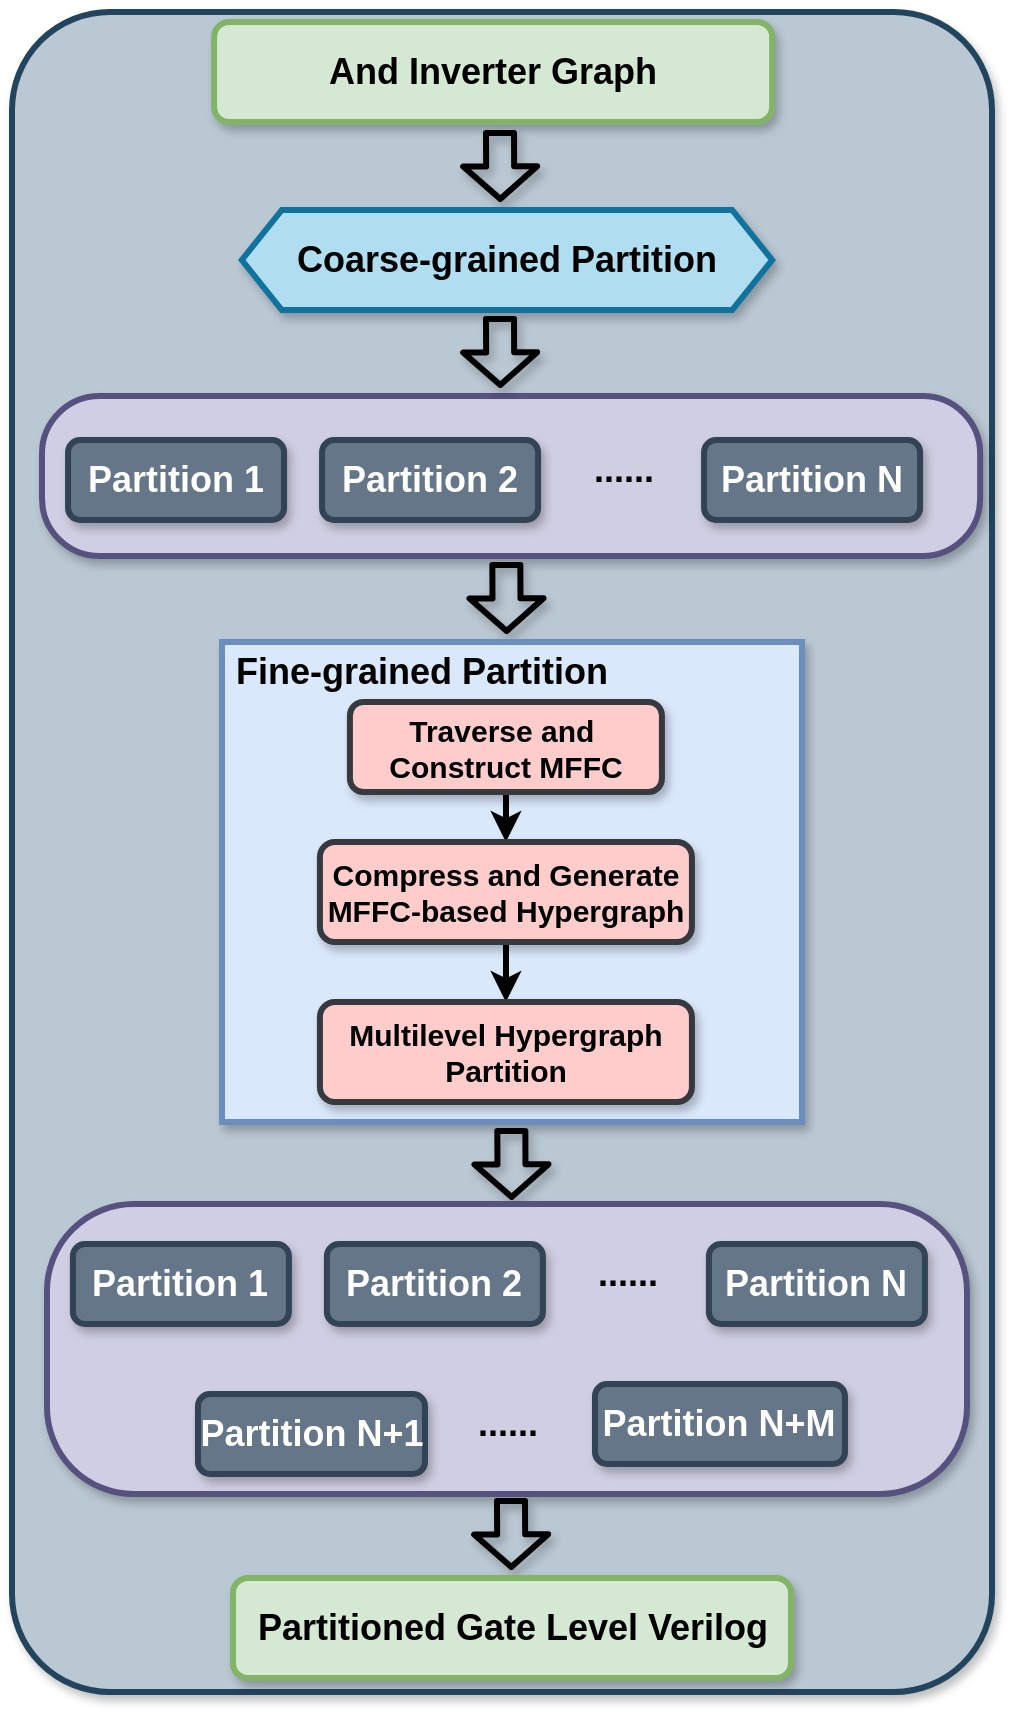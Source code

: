 <mxfile version="24.7.7">
  <diagram name="第 1 页" id="j_07Ym5FIF2X4ZPxHcAr">
    <mxGraphModel dx="2465" dy="1991" grid="1" gridSize="10" guides="1" tooltips="1" connect="1" arrows="1" fold="1" page="1" pageScale="1" pageWidth="550" pageHeight="870" math="0" shadow="0">
      <root>
        <mxCell id="0" />
        <mxCell id="1" parent="0" />
        <mxCell id="7EjFisQ0ylx8nIiFaVZQ-126" value="" style="rounded=1;whiteSpace=wrap;html=1;glass=0;shadow=1;strokeWidth=3;fontSize=18;fillColor=#bac8d3;strokeColor=#23445d;arcSize=10;" parent="1" vertex="1">
          <mxGeometry x="-520" y="-852" width="490" height="840" as="geometry" />
        </mxCell>
        <mxCell id="RKz9n2dJhe-HLLSOtMHz-72" style="edgeStyle=orthogonalEdgeStyle;rounded=0;orthogonalLoop=1;jettySize=auto;html=1;entryX=0.5;entryY=0;entryDx=0;entryDy=0;fontStyle=1;fontSize=15;strokeWidth=3;" parent="1" edge="1">
          <mxGeometry relative="1" as="geometry">
            <mxPoint x="-259.793" y="514" as="sourcePoint" />
          </mxGeometry>
        </mxCell>
        <mxCell id="7EjFisQ0ylx8nIiFaVZQ-98" value="&lt;font face=&quot;Helvetica&quot; style=&quot;font-size: 18px;&quot;&gt;&lt;span style=&quot;font-size: 18px;&quot;&gt;And Inverter Graph&lt;/span&gt;&lt;/font&gt;" style="rounded=1;whiteSpace=wrap;html=1;fillColor=#d5e8d4;strokeColor=#82b366;fontStyle=1;fontSize=18;strokeWidth=3;shadow=1;" parent="1" vertex="1">
          <mxGeometry x="-418.93" y="-847" width="279" height="50" as="geometry" />
        </mxCell>
        <mxCell id="7EjFisQ0ylx8nIiFaVZQ-132" value="" style="shape=flexArrow;endArrow=classic;html=1;rounded=1;strokeWidth=3;width=12;endSize=4.446;shadow=1;fontSize=18;" parent="1" edge="1">
          <mxGeometry width="50" height="50" relative="1" as="geometry">
            <mxPoint x="-276" y="-793" as="sourcePoint" />
            <mxPoint x="-275.84" y="-757" as="targetPoint" />
          </mxGeometry>
        </mxCell>
        <mxCell id="7EjFisQ0ylx8nIiFaVZQ-135" value="" style="shape=flexArrow;endArrow=classic;html=1;rounded=1;strokeWidth=3;width=12;endSize=4.446;shadow=1;fontSize=18;" parent="1" edge="1">
          <mxGeometry width="50" height="50" relative="1" as="geometry">
            <mxPoint x="-272.83" y="-577" as="sourcePoint" />
            <mxPoint x="-272.67" y="-541" as="targetPoint" />
          </mxGeometry>
        </mxCell>
        <mxCell id="7EjFisQ0ylx8nIiFaVZQ-137" value="" style="shape=flexArrow;endArrow=classic;html=1;rounded=1;strokeWidth=3;width=12;endSize=4.446;shadow=1;fontSize=18;" parent="1" edge="1">
          <mxGeometry width="50" height="50" relative="1" as="geometry">
            <mxPoint x="-270.34" y="-294" as="sourcePoint" />
            <mxPoint x="-270.18" y="-258" as="targetPoint" />
          </mxGeometry>
        </mxCell>
        <mxCell id="7EjFisQ0ylx8nIiFaVZQ-102" value="" style="rounded=1;whiteSpace=wrap;html=1;shadow=1;strokeWidth=3;fillColor=#d0cee2;strokeColor=#56517e;fontSize=18;arcSize=36;" parent="1" vertex="1">
          <mxGeometry x="-505" y="-660" width="469.07" height="80" as="geometry" />
        </mxCell>
        <mxCell id="7EjFisQ0ylx8nIiFaVZQ-103" value="&lt;font face=&quot;Helvetica&quot; style=&quot;font-size: 18px;&quot;&gt;Partition 1&lt;/font&gt;" style="rounded=1;whiteSpace=wrap;html=1;fillColor=#647687;strokeColor=#314354;fontStyle=1;fontSize=18;strokeWidth=3;shadow=1;fontColor=#ffffff;" parent="1" vertex="1">
          <mxGeometry x="-491.97" y="-638" width="108" height="40" as="geometry" />
        </mxCell>
        <mxCell id="7EjFisQ0ylx8nIiFaVZQ-106" value="&lt;font face=&quot;Helvetica&quot; style=&quot;font-size: 18px;&quot;&gt;......&lt;/font&gt;" style="text;html=1;strokeColor=none;fillColor=none;align=center;verticalAlign=middle;whiteSpace=wrap;rounded=0;fontStyle=1;fontSize=18;strokeWidth=3;" parent="1" vertex="1">
          <mxGeometry x="-243.97" y="-638" width="60" height="30" as="geometry" />
        </mxCell>
        <mxCell id="7EjFisQ0ylx8nIiFaVZQ-107" value="&lt;font face=&quot;Helvetica&quot; style=&quot;font-size: 18px;&quot;&gt;Partition N&lt;/font&gt;" style="rounded=1;whiteSpace=wrap;html=1;fillColor=#647687;strokeColor=#314354;fontStyle=1;fontSize=18;strokeWidth=3;shadow=1;fontColor=#ffffff;" parent="1" vertex="1">
          <mxGeometry x="-173.97" y="-638" width="108" height="40" as="geometry" />
        </mxCell>
        <mxCell id="7EjFisQ0ylx8nIiFaVZQ-108" value="&lt;font face=&quot;Helvetica&quot; style=&quot;font-size: 18px;&quot;&gt;Partition 2&lt;/font&gt;" style="rounded=1;whiteSpace=wrap;html=1;fillColor=#647687;strokeColor=#314354;fontStyle=1;fontSize=18;strokeWidth=3;shadow=1;fontColor=#ffffff;" parent="1" vertex="1">
          <mxGeometry x="-364.97" y="-638" width="108" height="40" as="geometry" />
        </mxCell>
        <mxCell id="7EjFisQ0ylx8nIiFaVZQ-117" value="" style="rounded=1;whiteSpace=wrap;html=1;shadow=1;strokeWidth=3;fillColor=#d0cee2;strokeColor=#56517e;fontSize=18;arcSize=30;" parent="1" vertex="1">
          <mxGeometry x="-502.51" y="-256" width="460" height="145" as="geometry" />
        </mxCell>
        <mxCell id="7EjFisQ0ylx8nIiFaVZQ-118" value="&lt;font face=&quot;Helvetica&quot; style=&quot;font-size: 18px;&quot;&gt;Partition 1&lt;/font&gt;" style="rounded=1;whiteSpace=wrap;html=1;fillColor=#647687;strokeColor=#314354;fontStyle=1;fontSize=18;strokeWidth=3;shadow=1;fontColor=#ffffff;" parent="1" vertex="1">
          <mxGeometry x="-489.55" y="-236" width="108" height="40" as="geometry" />
        </mxCell>
        <mxCell id="7EjFisQ0ylx8nIiFaVZQ-119" value="&lt;font face=&quot;Helvetica&quot; style=&quot;font-size: 18px;&quot;&gt;......&lt;/font&gt;" style="text;html=1;strokeColor=none;fillColor=none;align=center;verticalAlign=middle;whiteSpace=wrap;rounded=0;fontStyle=1;fontSize=18;strokeWidth=3;" parent="1" vertex="1">
          <mxGeometry x="-241.55" y="-236" width="60" height="30" as="geometry" />
        </mxCell>
        <mxCell id="7EjFisQ0ylx8nIiFaVZQ-120" value="&lt;font face=&quot;Helvetica&quot; style=&quot;font-size: 18px;&quot;&gt;Partition N&lt;/font&gt;" style="rounded=1;whiteSpace=wrap;html=1;fillColor=#647687;strokeColor=#314354;fontStyle=1;fontSize=18;strokeWidth=3;shadow=1;fontColor=#ffffff;" parent="1" vertex="1">
          <mxGeometry x="-171.55" y="-236" width="108" height="40" as="geometry" />
        </mxCell>
        <mxCell id="7EjFisQ0ylx8nIiFaVZQ-121" value="&lt;font face=&quot;Helvetica&quot; style=&quot;font-size: 18px;&quot;&gt;Partition 2&lt;/font&gt;" style="rounded=1;whiteSpace=wrap;html=1;fillColor=#647687;strokeColor=#314354;fontStyle=1;fontSize=18;strokeWidth=3;shadow=1;fontColor=#ffffff;" parent="1" vertex="1">
          <mxGeometry x="-362.55" y="-236" width="108" height="40" as="geometry" />
        </mxCell>
        <mxCell id="7EjFisQ0ylx8nIiFaVZQ-122" value="&lt;font face=&quot;Helvetica&quot; style=&quot;font-size: 18px;&quot;&gt;Partition N+1&lt;/font&gt;" style="rounded=1;whiteSpace=wrap;html=1;fillColor=#647687;strokeColor=#314354;fontStyle=1;fontSize=18;strokeWidth=3;shadow=1;fontColor=#ffffff;" parent="1" vertex="1">
          <mxGeometry x="-427.01" y="-161" width="113.5" height="40" as="geometry" />
        </mxCell>
        <mxCell id="7EjFisQ0ylx8nIiFaVZQ-123" value="&lt;font face=&quot;Helvetica&quot; style=&quot;font-size: 18px;&quot;&gt;Partition N+M&lt;/font&gt;" style="rounded=1;whiteSpace=wrap;html=1;fillColor=#647687;strokeColor=#314354;fontStyle=1;fontSize=18;strokeWidth=3;shadow=1;fontColor=#ffffff;" parent="1" vertex="1">
          <mxGeometry x="-228.51" y="-166" width="125" height="40" as="geometry" />
        </mxCell>
        <mxCell id="7EjFisQ0ylx8nIiFaVZQ-124" value="&lt;font face=&quot;Helvetica&quot; style=&quot;font-size: 18px;&quot;&gt;......&lt;/font&gt;" style="text;html=1;strokeColor=none;fillColor=none;align=center;verticalAlign=middle;whiteSpace=wrap;rounded=0;fontStyle=1;fontSize=18;strokeWidth=3;" parent="1" vertex="1">
          <mxGeometry x="-301.55" y="-161" width="60" height="30" as="geometry" />
        </mxCell>
        <mxCell id="xWjIhd71VnCCE1YYqo9q-1" value="&lt;b&gt;Coarse-grained Partition&lt;/b&gt;" style="shape=hexagon;perimeter=hexagonPerimeter2;whiteSpace=wrap;html=1;fixedSize=1;fillColor=#b1ddf0;strokeColor=#10739e;strokeWidth=3;shadow=1;fontSize=18;" parent="1" vertex="1">
          <mxGeometry x="-405.08" y="-753" width="265.13" height="50" as="geometry" />
        </mxCell>
        <mxCell id="xWjIhd71VnCCE1YYqo9q-2" value="" style="shape=flexArrow;endArrow=classic;html=1;rounded=1;strokeWidth=3;width=12;endSize=4.446;shadow=1;fontSize=18;" parent="1" edge="1">
          <mxGeometry width="50" height="50" relative="1" as="geometry">
            <mxPoint x="-276.0" y="-700" as="sourcePoint" />
            <mxPoint x="-275.84" y="-664" as="targetPoint" />
          </mxGeometry>
        </mxCell>
        <mxCell id="xWjIhd71VnCCE1YYqo9q-5" value="" style="shape=flexArrow;endArrow=classic;html=1;rounded=1;strokeWidth=3;width=12;endSize=4.446;shadow=1;fontSize=18;" parent="1" edge="1">
          <mxGeometry width="50" height="50" relative="1" as="geometry">
            <mxPoint x="-270.5" y="-109" as="sourcePoint" />
            <mxPoint x="-270.34" y="-73" as="targetPoint" />
          </mxGeometry>
        </mxCell>
        <mxCell id="xWjIhd71VnCCE1YYqo9q-6" value="&lt;font face=&quot;Helvetica&quot; style=&quot;font-size: 18px;&quot;&gt;&lt;span style=&quot;font-size: 18px;&quot;&gt;Partitioned Gate Level Verilog&lt;/span&gt;&lt;/font&gt;" style="rounded=1;whiteSpace=wrap;html=1;fillColor=#d5e8d4;strokeColor=#82b366;fontStyle=1;fontSize=18;strokeWidth=3;shadow=1;" parent="1" vertex="1">
          <mxGeometry x="-409.5" y="-69" width="279" height="50" as="geometry" />
        </mxCell>
        <mxCell id="xWjIhd71VnCCE1YYqo9q-8" value="" style="rounded=0;whiteSpace=wrap;html=1;strokeWidth=3;shadow=1;fillColor=#dae8fc;strokeColor=#6c8ebf;" parent="1" vertex="1">
          <mxGeometry x="-415" y="-537" width="290" height="240" as="geometry" />
        </mxCell>
        <mxCell id="xWjIhd71VnCCE1YYqo9q-9" value="&lt;span style=&quot;font-size: 18px;&quot;&gt;&lt;b&gt;Fine-grained Partition&lt;/b&gt;&lt;/span&gt;" style="text;html=1;align=center;verticalAlign=middle;whiteSpace=wrap;rounded=0;" parent="1" vertex="1">
          <mxGeometry x="-415" y="-537" width="200" height="30" as="geometry" />
        </mxCell>
        <mxCell id="xWjIhd71VnCCE1YYqo9q-13" style="edgeStyle=orthogonalEdgeStyle;rounded=0;orthogonalLoop=1;jettySize=auto;html=1;entryX=0.5;entryY=0;entryDx=0;entryDy=0;strokeWidth=3;" parent="1" source="xWjIhd71VnCCE1YYqo9q-10" target="xWjIhd71VnCCE1YYqo9q-12" edge="1">
          <mxGeometry relative="1" as="geometry" />
        </mxCell>
        <mxCell id="xWjIhd71VnCCE1YYqo9q-10" value="&lt;b style=&quot;&quot;&gt;&lt;font style=&quot;font-size: 15px;&quot;&gt;Traverse and&amp;nbsp; Construct MFFC&lt;/font&gt;&lt;/b&gt;" style="rounded=1;whiteSpace=wrap;html=1;fillColor=#ffcccc;strokeColor=#36393d;strokeWidth=3;shadow=1;" parent="1" vertex="1">
          <mxGeometry x="-351.04" y="-507" width="156" height="45" as="geometry" />
        </mxCell>
        <mxCell id="xWjIhd71VnCCE1YYqo9q-15" style="edgeStyle=orthogonalEdgeStyle;rounded=0;orthogonalLoop=1;jettySize=auto;html=1;entryX=0.5;entryY=0;entryDx=0;entryDy=0;strokeWidth=3;" parent="1" source="xWjIhd71VnCCE1YYqo9q-12" target="xWjIhd71VnCCE1YYqo9q-14" edge="1">
          <mxGeometry relative="1" as="geometry" />
        </mxCell>
        <mxCell id="xWjIhd71VnCCE1YYqo9q-12" value="&lt;b style=&quot;&quot;&gt;&lt;font style=&quot;font-size: 15px;&quot;&gt;Compress and Generate MFFC-based Hypergraph&lt;/font&gt;&lt;/b&gt;" style="rounded=1;whiteSpace=wrap;html=1;fillColor=#ffcccc;strokeColor=#36393d;strokeWidth=3;shadow=1;" parent="1" vertex="1">
          <mxGeometry x="-366.04" y="-437" width="186" height="50" as="geometry" />
        </mxCell>
        <mxCell id="xWjIhd71VnCCE1YYqo9q-14" value="&lt;b style=&quot;&quot;&gt;&lt;font style=&quot;font-size: 15px;&quot;&gt;Multilevel Hypergraph Partition&lt;/font&gt;&lt;/b&gt;" style="rounded=1;whiteSpace=wrap;html=1;fillColor=#ffcccc;strokeColor=#36393d;strokeWidth=3;shadow=1;" parent="1" vertex="1">
          <mxGeometry x="-366.04" y="-357" width="186" height="50" as="geometry" />
        </mxCell>
      </root>
    </mxGraphModel>
  </diagram>
</mxfile>
